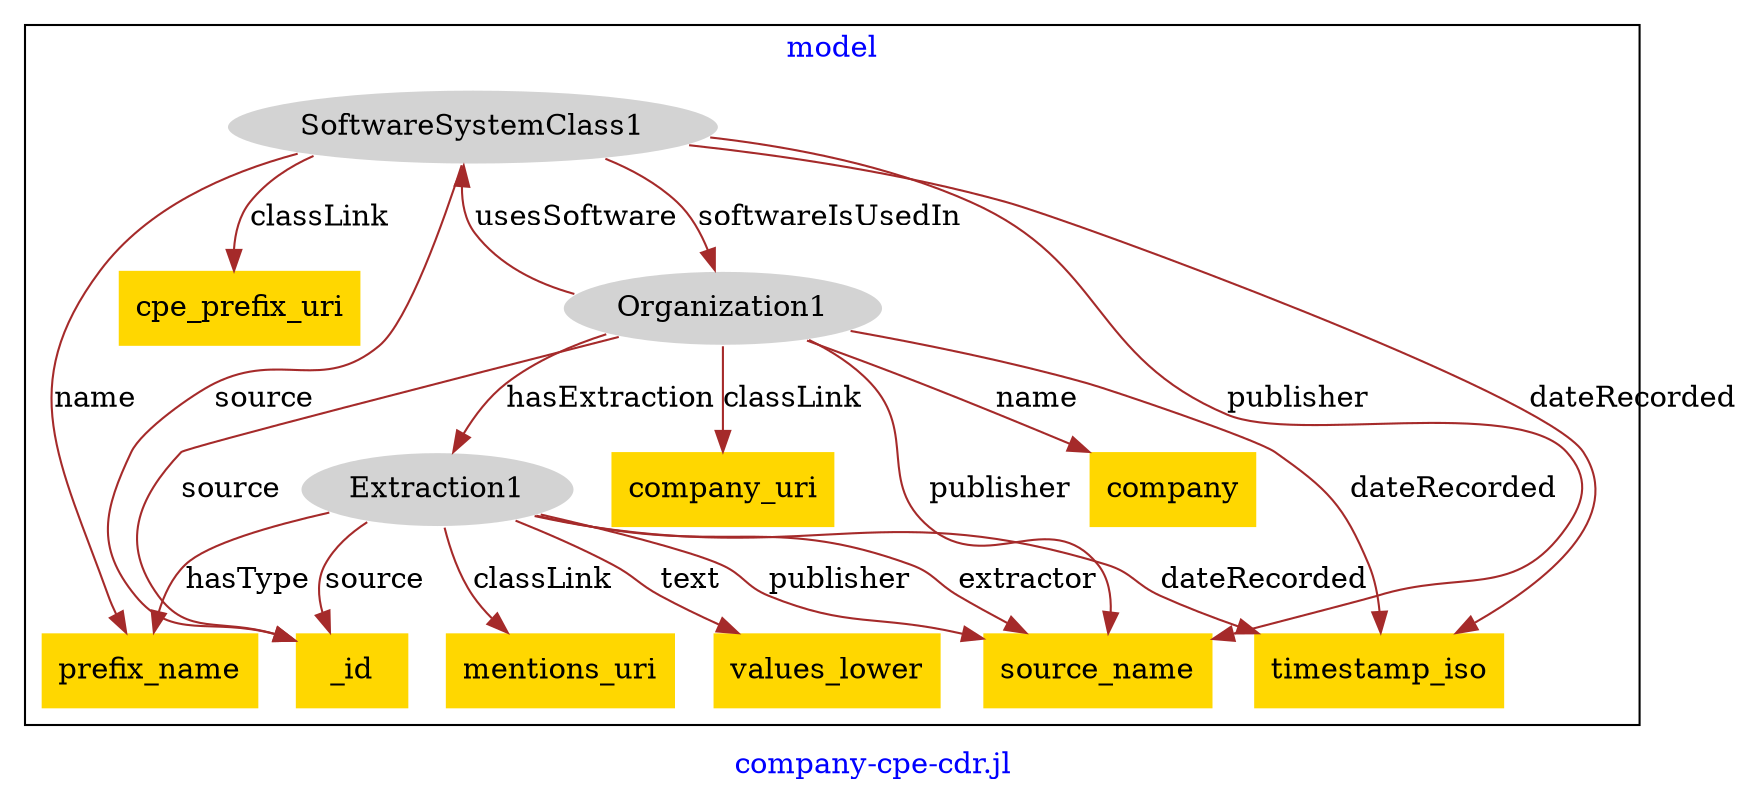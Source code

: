digraph n0 {
fontcolor="blue"
remincross="true"
label="company-cpe-cdr.jl"
subgraph cluster {
label="model"
n2[style="filled",color="white",fillcolor="lightgray",label="Extraction1"];
n3[shape="plaintext",style="filled",fillcolor="gold",label="mentions_uri"];
n4[shape="plaintext",style="filled",fillcolor="gold",label="source_name"];
n5[shape="plaintext",style="filled",fillcolor="gold",label="values_lower"];
n6[style="filled",color="white",fillcolor="lightgray",label="SoftwareSystemClass1"];
n7[shape="plaintext",style="filled",fillcolor="gold",label="cpe_prefix_uri"];
n8[shape="plaintext",style="filled",fillcolor="gold",label="prefix_name"];
n9[style="filled",color="white",fillcolor="lightgray",label="Organization1"];
n10[shape="plaintext",style="filled",fillcolor="gold",label="company_uri"];
n11[shape="plaintext",style="filled",fillcolor="gold",label="timestamp_iso"];
n12[shape="plaintext",style="filled",fillcolor="gold",label="company"];
n13[shape="plaintext",style="filled",fillcolor="gold",label="_id"];
}
n2 -> n3[color="brown",fontcolor="black",label="classLink"]
n2 -> n4[color="brown",fontcolor="black",label="publisher"]
n2 -> n5[color="brown",fontcolor="black",label="text"]
n6 -> n7[color="brown",fontcolor="black",label="classLink"]
n6 -> n8[color="brown",fontcolor="black",label="name"]
n6 -> n4[color="brown",fontcolor="black",label="publisher"]
n9 -> n10[color="brown",fontcolor="black",label="classLink"]
n9 -> n11[color="brown",fontcolor="black",label="dateRecorded"]
n9 -> n12[color="brown",fontcolor="black",label="name"]
n9 -> n4[color="brown",fontcolor="black",label="publisher"]
n9 -> n13[color="brown",fontcolor="black",label="source"]
n6 -> n13[color="brown",fontcolor="black",label="source"]
n2 -> n4[color="brown",fontcolor="black",label="extractor"]
n9 -> n6[color="brown",fontcolor="black",label="usesSoftware"]
n2 -> n8[color="brown",fontcolor="black",label="hasType"]
n6 -> n9[color="brown",fontcolor="black",label="softwareIsUsedIn"]
n6 -> n11[color="brown",fontcolor="black",label="dateRecorded"]
n2 -> n13[color="brown",fontcolor="black",label="source"]
n2 -> n11[color="brown",fontcolor="black",label="dateRecorded"]
n9 -> n2[color="brown",fontcolor="black",label="hasExtraction"]
}
